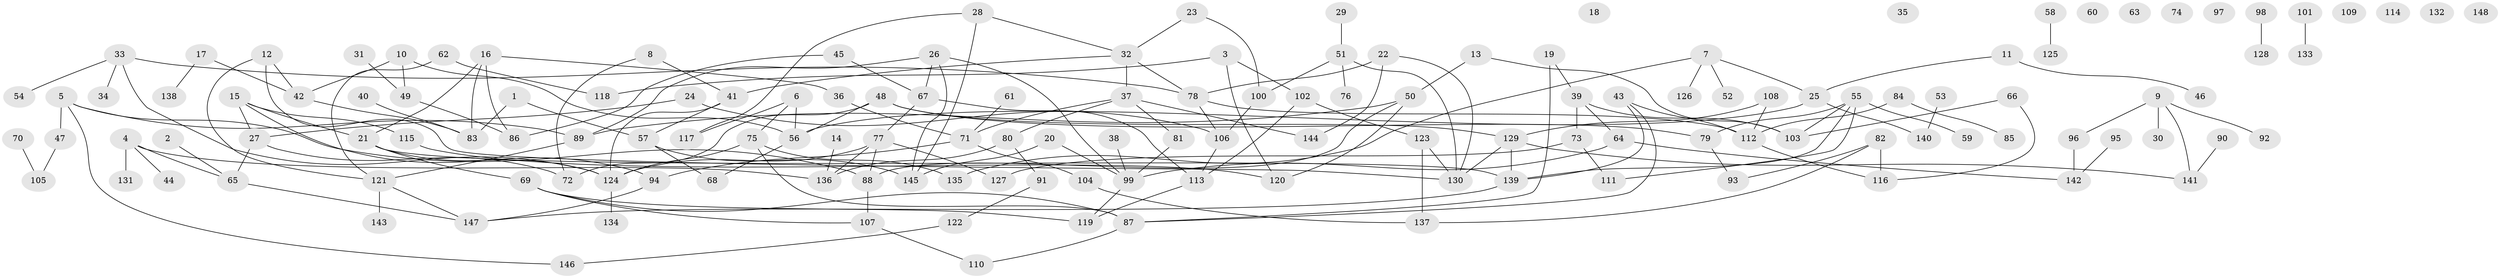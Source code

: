 // coarse degree distribution, {2: 0.17592592592592593, 3: 0.17592592592592593, 6: 0.05555555555555555, 4: 0.1388888888888889, 1: 0.2222222222222222, 7: 0.027777777777777776, 0: 0.10185185185185185, 5: 0.07407407407407407, 8: 0.027777777777777776}
// Generated by graph-tools (version 1.1) at 2025/41/03/06/25 10:41:24]
// undirected, 148 vertices, 190 edges
graph export_dot {
graph [start="1"]
  node [color=gray90,style=filled];
  1;
  2;
  3;
  4;
  5;
  6;
  7;
  8;
  9;
  10;
  11;
  12;
  13;
  14;
  15;
  16;
  17;
  18;
  19;
  20;
  21;
  22;
  23;
  24;
  25;
  26;
  27;
  28;
  29;
  30;
  31;
  32;
  33;
  34;
  35;
  36;
  37;
  38;
  39;
  40;
  41;
  42;
  43;
  44;
  45;
  46;
  47;
  48;
  49;
  50;
  51;
  52;
  53;
  54;
  55;
  56;
  57;
  58;
  59;
  60;
  61;
  62;
  63;
  64;
  65;
  66;
  67;
  68;
  69;
  70;
  71;
  72;
  73;
  74;
  75;
  76;
  77;
  78;
  79;
  80;
  81;
  82;
  83;
  84;
  85;
  86;
  87;
  88;
  89;
  90;
  91;
  92;
  93;
  94;
  95;
  96;
  97;
  98;
  99;
  100;
  101;
  102;
  103;
  104;
  105;
  106;
  107;
  108;
  109;
  110;
  111;
  112;
  113;
  114;
  115;
  116;
  117;
  118;
  119;
  120;
  121;
  122;
  123;
  124;
  125;
  126;
  127;
  128;
  129;
  130;
  131;
  132;
  133;
  134;
  135;
  136;
  137;
  138;
  139;
  140;
  141;
  142;
  143;
  144;
  145;
  146;
  147;
  148;
  1 -- 57;
  1 -- 83;
  2 -- 65;
  3 -- 102;
  3 -- 118;
  3 -- 120;
  4 -- 44;
  4 -- 65;
  4 -- 131;
  4 -- 136;
  5 -- 47;
  5 -- 88;
  5 -- 89;
  5 -- 146;
  6 -- 56;
  6 -- 75;
  6 -- 117;
  7 -- 25;
  7 -- 52;
  7 -- 126;
  7 -- 135;
  8 -- 41;
  8 -- 72;
  9 -- 30;
  9 -- 92;
  9 -- 96;
  9 -- 141;
  10 -- 42;
  10 -- 49;
  10 -- 56;
  11 -- 25;
  11 -- 46;
  12 -- 42;
  12 -- 121;
  12 -- 130;
  13 -- 50;
  13 -- 103;
  14 -- 136;
  15 -- 21;
  15 -- 27;
  15 -- 94;
  15 -- 115;
  16 -- 21;
  16 -- 36;
  16 -- 83;
  16 -- 86;
  17 -- 42;
  17 -- 138;
  19 -- 39;
  19 -- 87;
  20 -- 99;
  20 -- 145;
  21 -- 69;
  21 -- 124;
  21 -- 139;
  22 -- 78;
  22 -- 130;
  22 -- 144;
  23 -- 32;
  23 -- 100;
  24 -- 27;
  24 -- 106;
  25 -- 56;
  25 -- 140;
  26 -- 67;
  26 -- 89;
  26 -- 99;
  26 -- 145;
  27 -- 65;
  27 -- 72;
  28 -- 32;
  28 -- 117;
  28 -- 145;
  29 -- 51;
  31 -- 49;
  32 -- 37;
  32 -- 41;
  32 -- 78;
  33 -- 34;
  33 -- 54;
  33 -- 78;
  33 -- 124;
  36 -- 71;
  37 -- 71;
  37 -- 80;
  37 -- 81;
  37 -- 144;
  38 -- 99;
  39 -- 64;
  39 -- 73;
  39 -- 103;
  40 -- 83;
  41 -- 57;
  41 -- 124;
  42 -- 83;
  43 -- 87;
  43 -- 112;
  43 -- 139;
  45 -- 67;
  45 -- 86;
  47 -- 105;
  48 -- 56;
  48 -- 72;
  48 -- 79;
  48 -- 129;
  49 -- 86;
  50 -- 88;
  50 -- 89;
  50 -- 120;
  51 -- 76;
  51 -- 100;
  51 -- 130;
  53 -- 140;
  55 -- 59;
  55 -- 79;
  55 -- 103;
  55 -- 111;
  55 -- 139;
  56 -- 68;
  57 -- 68;
  57 -- 145;
  58 -- 125;
  61 -- 71;
  62 -- 118;
  62 -- 121;
  64 -- 99;
  64 -- 142;
  65 -- 147;
  66 -- 103;
  66 -- 116;
  67 -- 77;
  67 -- 113;
  69 -- 87;
  69 -- 107;
  69 -- 119;
  70 -- 105;
  71 -- 94;
  71 -- 104;
  73 -- 111;
  73 -- 127;
  75 -- 87;
  75 -- 124;
  75 -- 135;
  77 -- 88;
  77 -- 124;
  77 -- 127;
  77 -- 136;
  78 -- 106;
  78 -- 112;
  79 -- 93;
  80 -- 91;
  80 -- 136;
  81 -- 99;
  82 -- 93;
  82 -- 116;
  82 -- 137;
  84 -- 85;
  84 -- 112;
  87 -- 110;
  88 -- 107;
  89 -- 121;
  90 -- 141;
  91 -- 122;
  94 -- 147;
  95 -- 142;
  96 -- 142;
  98 -- 128;
  99 -- 119;
  100 -- 106;
  101 -- 133;
  102 -- 113;
  102 -- 123;
  104 -- 137;
  106 -- 113;
  107 -- 110;
  108 -- 112;
  108 -- 129;
  112 -- 116;
  113 -- 119;
  115 -- 120;
  121 -- 143;
  121 -- 147;
  122 -- 146;
  123 -- 130;
  123 -- 137;
  124 -- 134;
  129 -- 130;
  129 -- 139;
  129 -- 141;
  139 -- 147;
}
